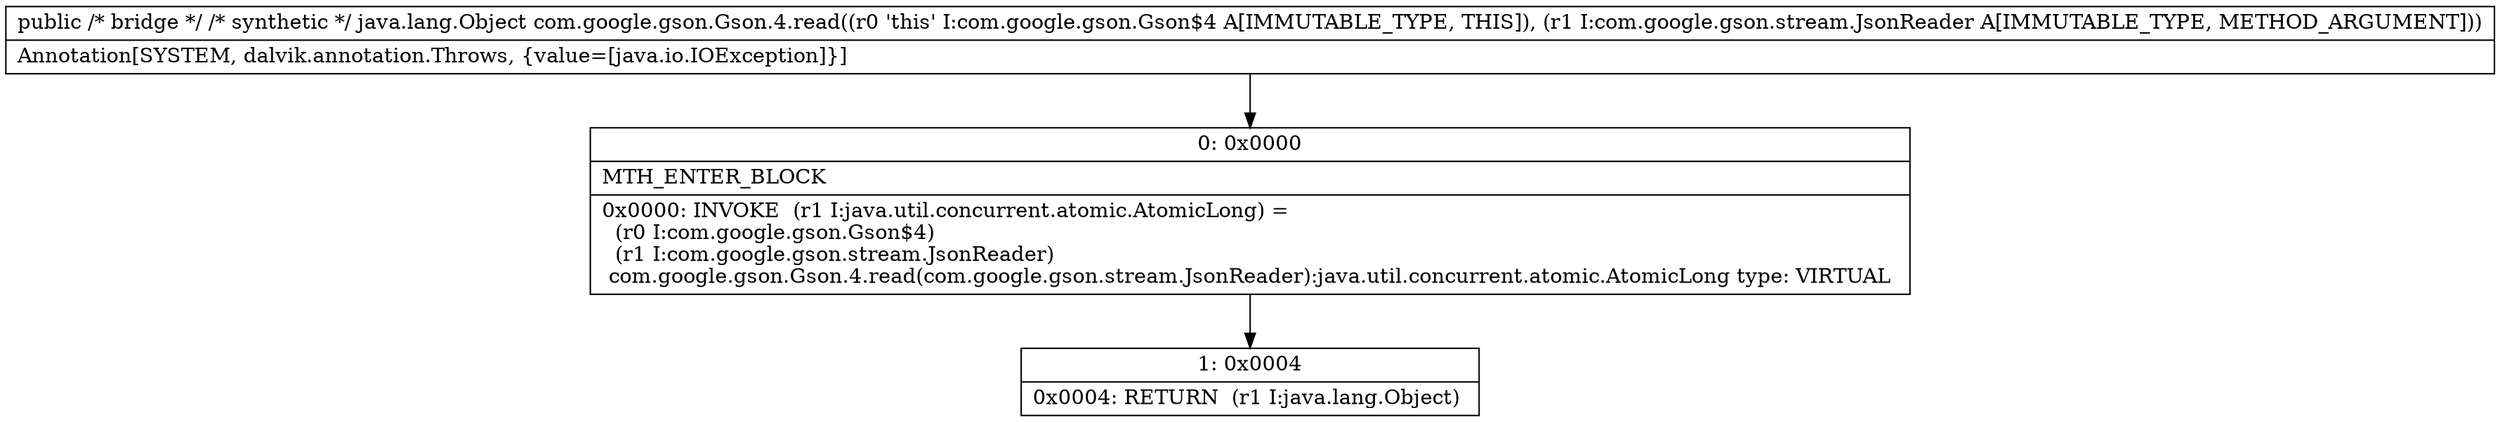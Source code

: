 digraph "CFG forcom.google.gson.Gson.4.read(Lcom\/google\/gson\/stream\/JsonReader;)Ljava\/lang\/Object;" {
Node_0 [shape=record,label="{0\:\ 0x0000|MTH_ENTER_BLOCK\l|0x0000: INVOKE  (r1 I:java.util.concurrent.atomic.AtomicLong) = \l  (r0 I:com.google.gson.Gson$4)\l  (r1 I:com.google.gson.stream.JsonReader)\l com.google.gson.Gson.4.read(com.google.gson.stream.JsonReader):java.util.concurrent.atomic.AtomicLong type: VIRTUAL \l}"];
Node_1 [shape=record,label="{1\:\ 0x0004|0x0004: RETURN  (r1 I:java.lang.Object) \l}"];
MethodNode[shape=record,label="{public \/* bridge *\/ \/* synthetic *\/ java.lang.Object com.google.gson.Gson.4.read((r0 'this' I:com.google.gson.Gson$4 A[IMMUTABLE_TYPE, THIS]), (r1 I:com.google.gson.stream.JsonReader A[IMMUTABLE_TYPE, METHOD_ARGUMENT]))  | Annotation[SYSTEM, dalvik.annotation.Throws, \{value=[java.io.IOException]\}]\l}"];
MethodNode -> Node_0;
Node_0 -> Node_1;
}

